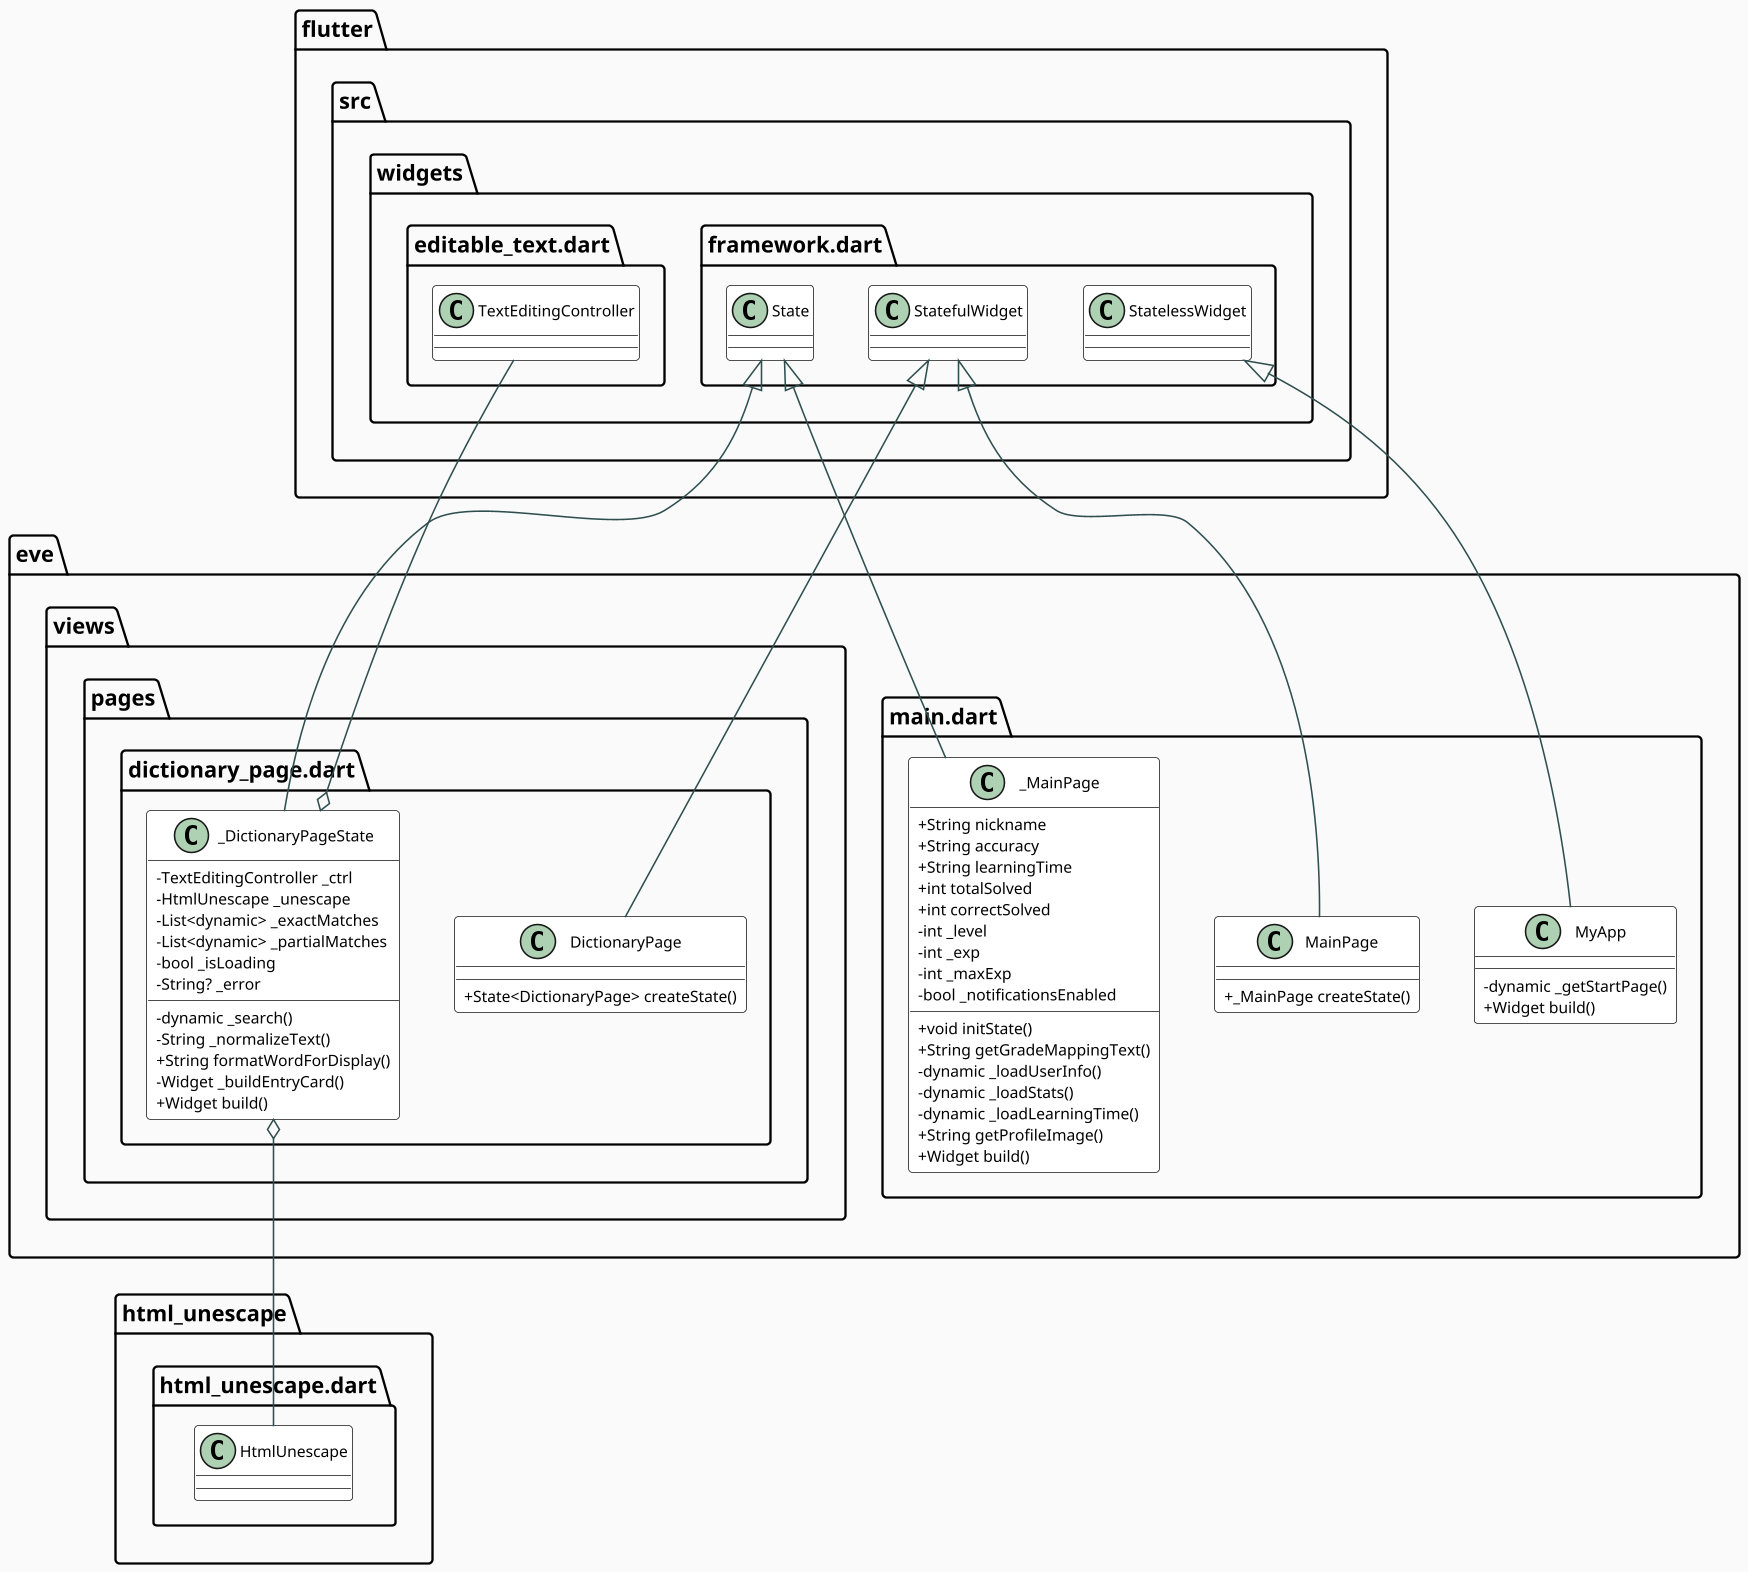 @startuml
' 💄 시각 정돈용 설정
skinparam classAttributeIconSize 0
skinparam ClassFontSize 11
skinparam ClassAttributeFontSize 10
skinparam ClassStereotypeFontSize 9
skinparam BackgroundColor #FAFAFA
skinparam ArrowColor DarkSlateGray
skinparam ClassBackgroundColor White
skinparam Shadowing false
skinparam dpi 150

' 💡 패키지 단위로 그룹핑
set namespaceSeparator ::

class "eve::main.dart::MyApp" {
  -dynamic _getStartPage()
  +Widget build()
}

"flutter::src::widgets::framework.dart::StatelessWidget" <|-- "eve::main.dart::MyApp"

class "eve::main.dart::MainPage" {
  +_MainPage createState()
}

"flutter::src::widgets::framework.dart::StatefulWidget" <|-- "eve::main.dart::MainPage"

class "eve::main.dart::_MainPage" {
  +String nickname
  +String accuracy
  +String learningTime
  +int totalSolved
  +int correctSolved
  -int _level
  -int _exp
  -int _maxExp
  -bool _notificationsEnabled
  +void initState()
  +String getGradeMappingText()
  -dynamic _loadUserInfo()
  -dynamic _loadStats()
  -dynamic _loadLearningTime()
  +String getProfileImage()
  +Widget build()
}

"flutter::src::widgets::framework.dart::State" <|-- "eve::main.dart::_MainPage"


class "eve::views::pages::dictionary_page.dart::DictionaryPage" {
  +State<DictionaryPage> createState()
}

"flutter::src::widgets::framework.dart::StatefulWidget" <|-- "eve::views::pages::dictionary_page.dart::DictionaryPage"

class "eve::views::pages::dictionary_page.dart::_DictionaryPageState" {
  -TextEditingController _ctrl
  -HtmlUnescape _unescape
  -List<dynamic> _exactMatches
  -List<dynamic> _partialMatches
  -bool _isLoading
  -String? _error
  -dynamic _search()
  -String _normalizeText()
  +String formatWordForDisplay()
  -Widget _buildEntryCard()
  +Widget build()
}

"eve::views::pages::dictionary_page.dart::_DictionaryPageState" o-- "flutter::src::widgets::editable_text.dart::TextEditingController"
"eve::views::pages::dictionary_page.dart::_DictionaryPageState" o-- "html_unescape::html_unescape.dart::HtmlUnescape"
"flutter::src::widgets::framework.dart::State" <|-- "eve::views::pages::dictionary_page.dart::_DictionaryPageState"


@enduml